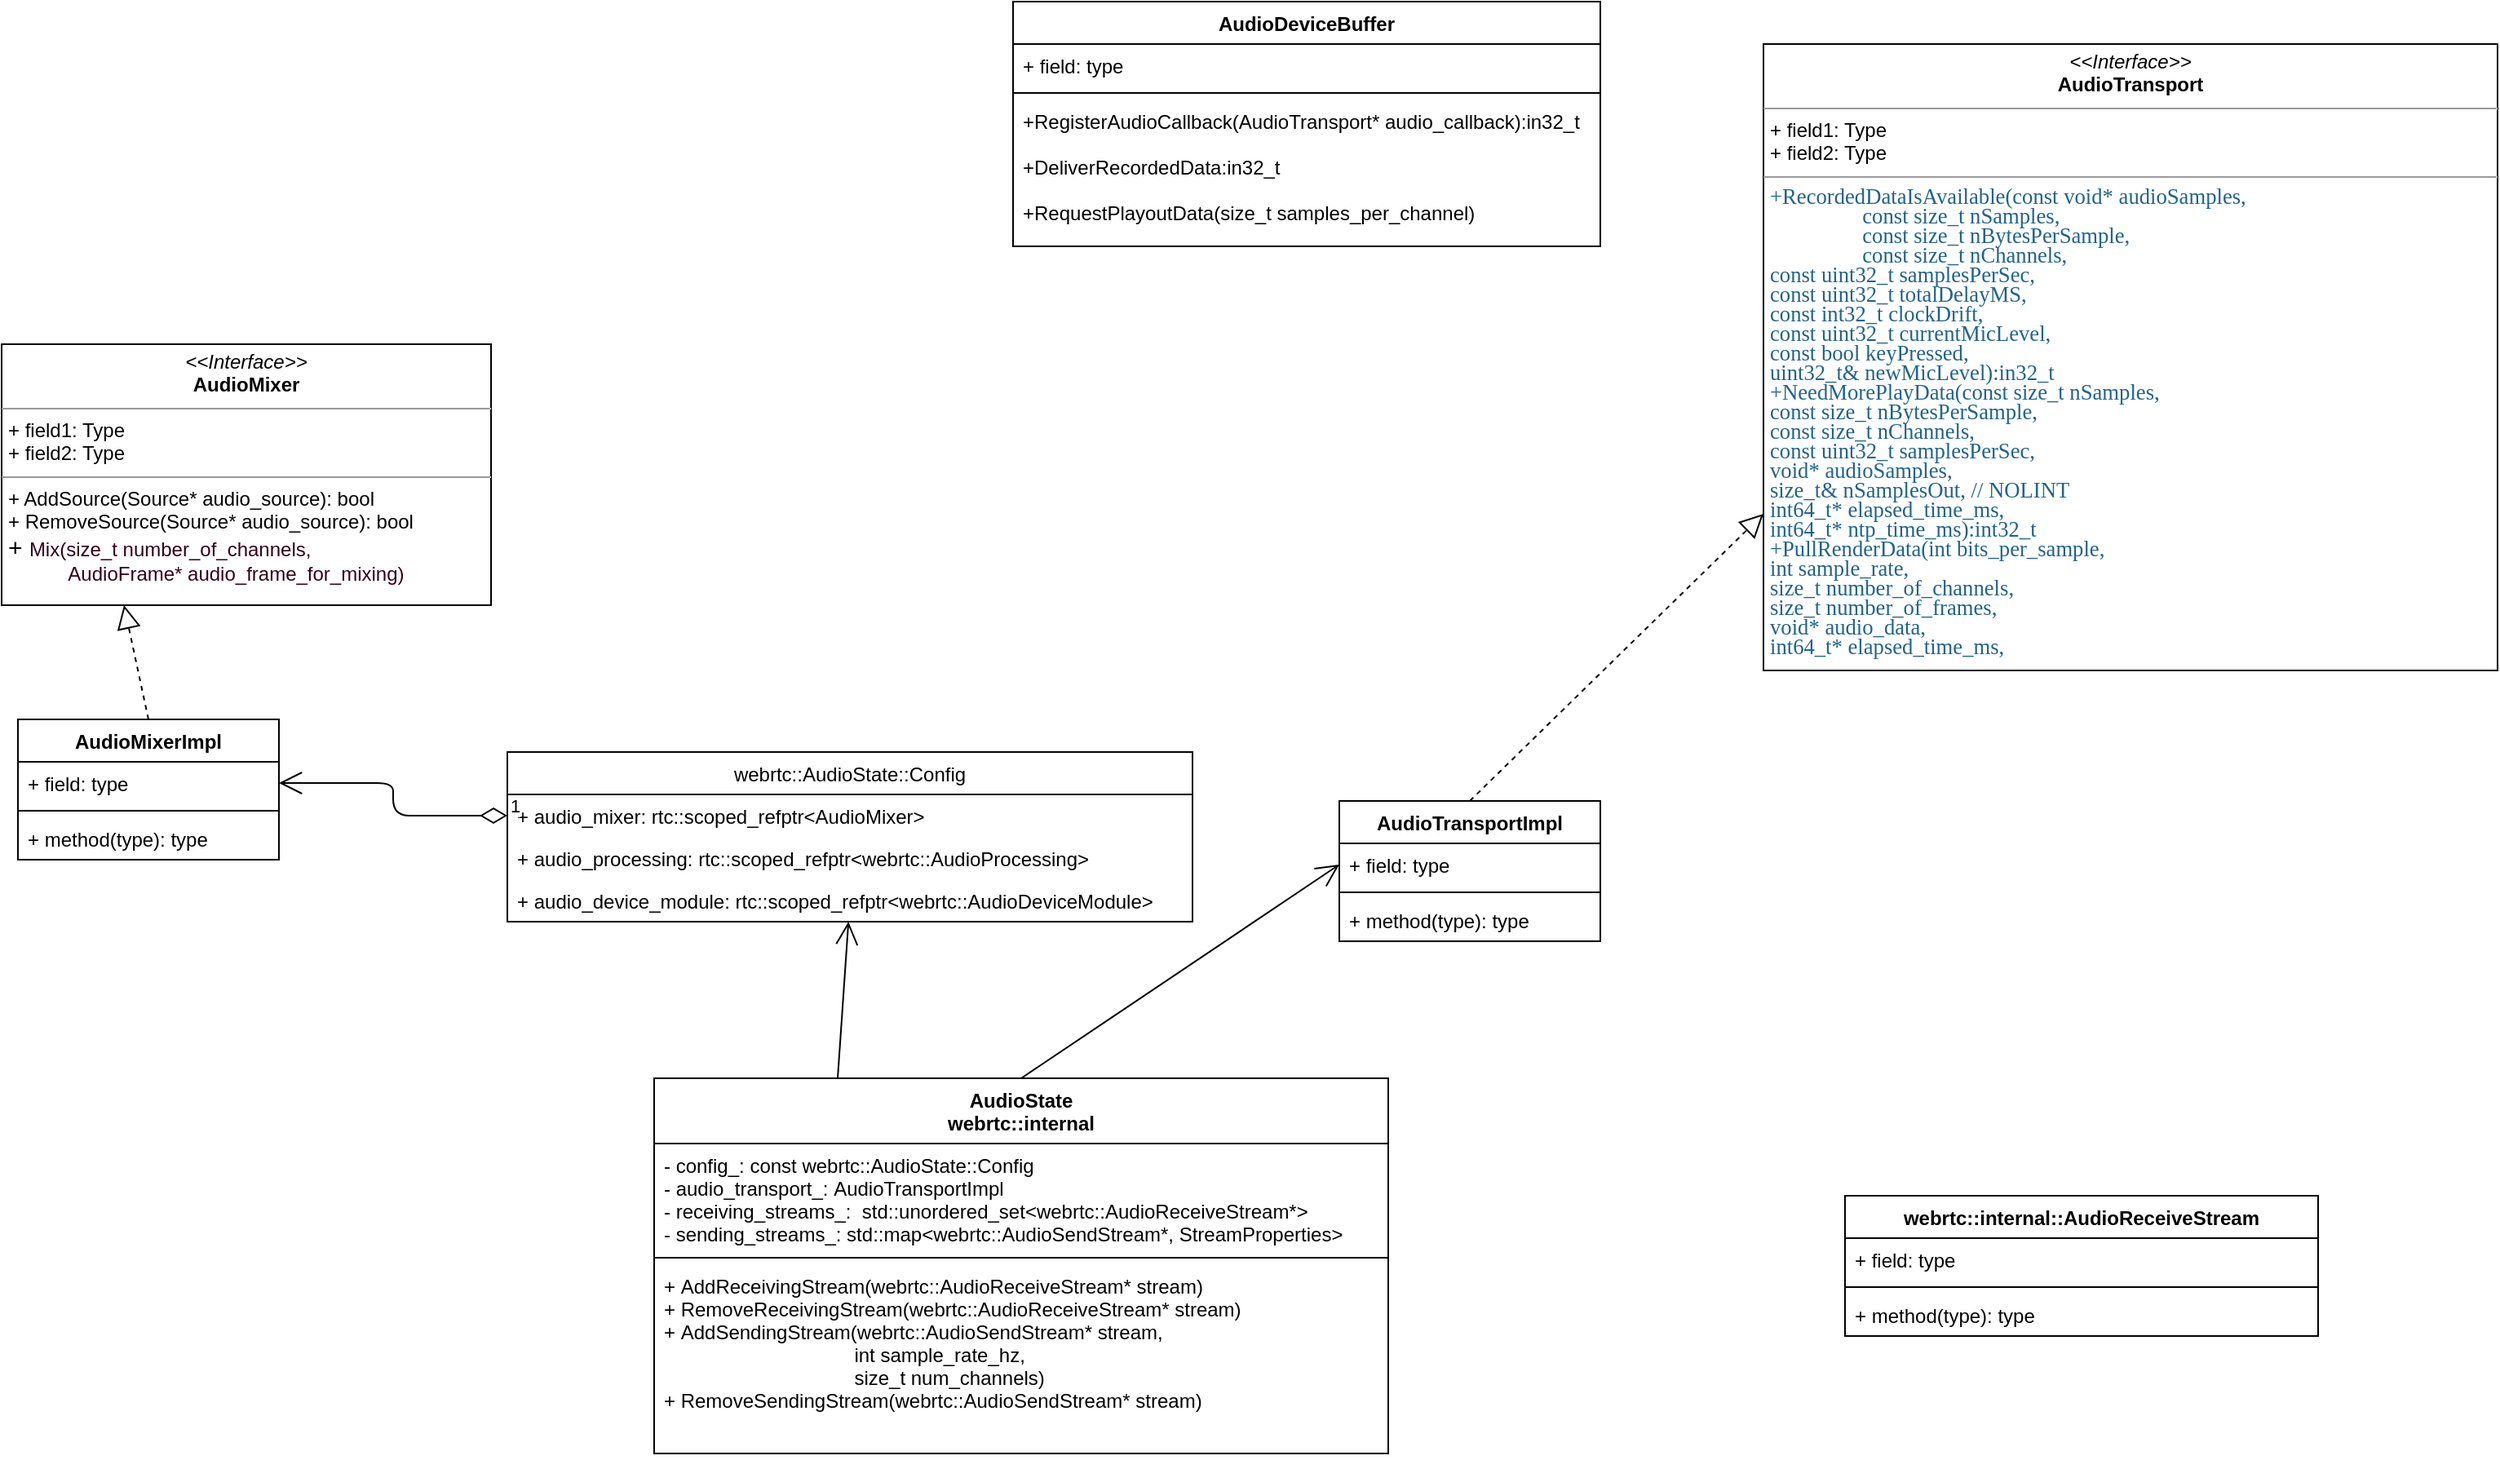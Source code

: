 <mxfile version="14.1.8" type="github">
  <diagram name="Page-1" id="929967ad-93f9-6ef4-fab6-5d389245f69c">
    <mxGraphModel dx="3415.5" dy="772" grid="1" gridSize="10" guides="1" tooltips="1" connect="1" arrows="1" fold="1" page="1" pageScale="1.5" pageWidth="1169" pageHeight="826" background="none" math="0" shadow="0">
      <root>
        <mxCell id="0" style=";html=1;" />
        <mxCell id="1" style=";html=1;" parent="0" />
        <mxCell id="MMuOSZYrTr1FR1vlzLBQ-1" value="AudioDeviceBuffer" style="swimlane;fontStyle=1;align=center;verticalAlign=top;childLayout=stackLayout;horizontal=1;startSize=26;horizontalStack=0;resizeParent=1;resizeParentMax=0;resizeLast=0;collapsible=1;marginBottom=0;" vertex="1" parent="1">
          <mxGeometry x="10" y="70" width="360" height="150" as="geometry" />
        </mxCell>
        <mxCell id="MMuOSZYrTr1FR1vlzLBQ-2" value="+ field: type" style="text;strokeColor=none;fillColor=none;align=left;verticalAlign=top;spacingLeft=4;spacingRight=4;overflow=hidden;rotatable=0;points=[[0,0.5],[1,0.5]];portConstraint=eastwest;" vertex="1" parent="MMuOSZYrTr1FR1vlzLBQ-1">
          <mxGeometry y="26" width="360" height="26" as="geometry" />
        </mxCell>
        <mxCell id="MMuOSZYrTr1FR1vlzLBQ-3" value="" style="line;strokeWidth=1;fillColor=none;align=left;verticalAlign=middle;spacingTop=-1;spacingLeft=3;spacingRight=3;rotatable=0;labelPosition=right;points=[];portConstraint=eastwest;" vertex="1" parent="MMuOSZYrTr1FR1vlzLBQ-1">
          <mxGeometry y="52" width="360" height="8" as="geometry" />
        </mxCell>
        <mxCell id="MMuOSZYrTr1FR1vlzLBQ-4" value="+RegisterAudioCallback(AudioTransport* audio_callback):in32_t&#xa;&#xa;+DeliverRecordedData:in32_t&#xa;&#xa;+RequestPlayoutData(size_t samples_per_channel)" style="text;strokeColor=none;fillColor=none;align=left;verticalAlign=top;spacingLeft=4;spacingRight=4;overflow=hidden;rotatable=0;points=[[0,0.5],[1,0.5]];portConstraint=eastwest;" vertex="1" parent="MMuOSZYrTr1FR1vlzLBQ-1">
          <mxGeometry y="60" width="360" height="90" as="geometry" />
        </mxCell>
        <mxCell id="MMuOSZYrTr1FR1vlzLBQ-5" value="&lt;p style=&quot;margin: 0px ; margin-top: 4px ; text-align: center&quot;&gt;&lt;i&gt;&amp;lt;&amp;lt;Interface&amp;gt;&amp;gt;&lt;/i&gt;&lt;br&gt;&lt;b&gt;AudioTransport&lt;/b&gt;&lt;/p&gt;&lt;hr size=&quot;1&quot;&gt;&lt;p style=&quot;margin: 0px ; margin-left: 4px&quot;&gt;+ field1: Type&lt;br&gt;+ field2: Type&lt;/p&gt;&lt;hr size=&quot;1&quot;&gt;&lt;p style=&quot;margin: 0px 4px ; line-height: 100%&quot;&gt;&lt;span style=&quot;font-family: &amp;#34;宋体&amp;#34; ; font-size: 10pt ; color: #1f6391&quot;&gt;+RecordedDataIsAvailable(const void* audioSamples,&lt;/span&gt;&lt;/p&gt;&lt;p style=&quot;margin: 0px 4px ; line-height: 100%&quot;&gt;&lt;span style=&quot;font-family: &amp;#34;宋体&amp;#34; ; font-size: 10pt ; color: #1f6391&quot;&gt;&amp;nbsp; &amp;nbsp; &amp;nbsp; &amp;nbsp; &amp;nbsp; &amp;nbsp; &amp;nbsp; &amp;nbsp; &amp;nbsp;const size_t nSamples,&lt;/span&gt;&lt;/p&gt;&lt;p style=&quot;margin: 0px 4px ; line-height: 100%&quot;&gt;&lt;span style=&quot;font-family: &amp;#34;宋体&amp;#34; ; font-size: 10pt ; color: #1f6391&quot;&gt;&amp;nbsp; &amp;nbsp; &amp;nbsp; &amp;nbsp; &amp;nbsp; &amp;nbsp; &amp;nbsp; &amp;nbsp; &amp;nbsp;const size_t nBytesPerSample,&lt;/span&gt;&lt;/p&gt;&lt;p style=&quot;margin: 0px 4px ; line-height: 100%&quot;&gt;&lt;span style=&quot;font-family: &amp;#34;宋体&amp;#34; ; font-size: 10pt ; color: #1f6391&quot;&gt;&amp;nbsp; &amp;nbsp; &amp;nbsp; &amp;nbsp; &amp;nbsp; &amp;nbsp; &amp;nbsp; &amp;nbsp; &amp;nbsp;const size_t nChannels,&lt;/span&gt;&lt;/p&gt;&lt;p style=&quot;margin: 0px 4px ; line-height: 100%&quot;&gt;&lt;span style=&quot;font-family: &amp;#34;宋体&amp;#34; ; font-size: 10pt ; color: #1f6391&quot;&gt;                         const uint32_t samplesPerSec,&lt;/span&gt;&lt;/p&gt;&lt;p style=&quot;margin: 0px 4px ; line-height: 100%&quot;&gt;&lt;span style=&quot;font-family: &amp;#34;宋体&amp;#34; ; font-size: 10pt ; color: #1f6391&quot;&gt;                         const uint32_t totalDelayMS,&lt;/span&gt;&lt;/p&gt;&lt;p style=&quot;margin: 0px 4px ; line-height: 100%&quot;&gt;&lt;span style=&quot;font-family: &amp;#34;宋体&amp;#34; ; font-size: 10pt ; color: #1f6391&quot;&gt;                         const int32_t clockDrift,&lt;/span&gt;&lt;/p&gt;&lt;p style=&quot;margin: 0px 4px ; line-height: 100%&quot;&gt;&lt;span style=&quot;font-family: &amp;#34;宋体&amp;#34; ; font-size: 10pt ; color: #1f6391&quot;&gt;                         const uint32_t currentMicLevel,&lt;/span&gt;&lt;/p&gt;&lt;p style=&quot;margin: 0px 4px ; line-height: 100%&quot;&gt;&lt;span style=&quot;font-family: &amp;#34;宋体&amp;#34; ; font-size: 10pt ; color: #1f6391&quot;&gt;                         const bool keyPressed,&lt;/span&gt;&lt;/p&gt;&lt;p style=&quot;margin: 0px 4px ; line-height: 100%&quot;&gt;&lt;span style=&quot;font-family: &amp;#34;宋体&amp;#34; ; font-size: 10pt ; color: #1f6391&quot;&gt;                         uint32_t&amp;amp; newMicLevel):in32_t&lt;/span&gt;&lt;/p&gt;&lt;p style=&quot;margin: 0px 4px ; line-height: 100%&quot;&gt;&lt;span style=&quot;font-family: &amp;#34;宋体&amp;#34; ; font-size: 10pt ; color: #1f6391&quot;&gt;+NeedMorePlayData(const size_t nSamples,&lt;/span&gt;&lt;/p&gt;&lt;p style=&quot;margin: 0px 4px ; line-height: 100%&quot;&gt;&lt;span style=&quot;font-family: &amp;#34;宋体&amp;#34; ; font-size: 10pt ; color: #1f6391&quot;&gt;                  const size_t nBytesPerSample,&lt;/span&gt;&lt;/p&gt;&lt;p style=&quot;margin: 0px 4px ; line-height: 100%&quot;&gt;&lt;span style=&quot;font-family: &amp;#34;宋体&amp;#34; ; font-size: 10pt ; color: #1f6391&quot;&gt;                  const size_t nChannels,&lt;/span&gt;&lt;/p&gt;&lt;p style=&quot;margin: 0px 4px ; line-height: 100%&quot;&gt;&lt;span style=&quot;font-family: &amp;#34;宋体&amp;#34; ; font-size: 10pt ; color: #1f6391&quot;&gt;                  const uint32_t samplesPerSec,&lt;/span&gt;&lt;/p&gt;&lt;p style=&quot;margin: 0px 4px ; line-height: 100%&quot;&gt;&lt;span style=&quot;font-family: &amp;#34;宋体&amp;#34; ; font-size: 10pt ; color: #1f6391&quot;&gt;                  void* audioSamples,&lt;/span&gt;&lt;/p&gt;&lt;p style=&quot;margin: 0px 4px ; line-height: 100%&quot;&gt;&lt;span style=&quot;font-family: &amp;#34;宋体&amp;#34; ; font-size: 10pt ; color: #1f6391&quot;&gt;                  size_t&amp;amp; nSamplesOut,  // NOLINT&lt;/span&gt;&lt;/p&gt;&lt;p style=&quot;margin: 0px 4px ; line-height: 100%&quot;&gt;&lt;span style=&quot;font-family: &amp;#34;宋体&amp;#34; ; font-size: 10pt ; color: #1f6391&quot;&gt;                  int64_t* elapsed_time_ms,&lt;/span&gt;&lt;/p&gt;&lt;p style=&quot;margin: 0px 4px ; line-height: 100%&quot;&gt;&lt;span style=&quot;font-family: &amp;#34;宋体&amp;#34; ; font-size: 10pt ; color: #1f6391&quot;&gt;                  int64_t* ntp_time_ms):int32_t&lt;/span&gt;&lt;/p&gt;&lt;p style=&quot;margin: 0px 4px ; line-height: 100%&quot;&gt;&lt;span style=&quot;font-family: &amp;#34;宋体&amp;#34; ; font-size: 10pt ; color: #1f6391&quot;&gt;+PullRenderData(int bits_per_sample,&lt;/span&gt;&lt;/p&gt;&lt;p style=&quot;margin: 0px 4px ; line-height: 100%&quot;&gt;&lt;span style=&quot;font-family: &amp;#34;宋体&amp;#34; ; font-size: 10pt ; color: #1f6391&quot;&gt;                int sample_rate,&lt;/span&gt;&lt;/p&gt;&lt;p style=&quot;margin: 0px 4px ; line-height: 100%&quot;&gt;&lt;span style=&quot;font-family: &amp;#34;宋体&amp;#34; ; font-size: 10pt ; color: #1f6391&quot;&gt;                size_t number_of_channels,&lt;/span&gt;&lt;/p&gt;&lt;p style=&quot;margin: 0px 4px ; line-height: 100%&quot;&gt;&lt;span style=&quot;font-family: &amp;#34;宋体&amp;#34; ; font-size: 10pt ; color: #1f6391&quot;&gt;                size_t number_of_frames,&lt;/span&gt;&lt;/p&gt;&lt;p style=&quot;margin: 0px 4px ; line-height: 100%&quot;&gt;&lt;span style=&quot;font-family: &amp;#34;宋体&amp;#34; ; font-size: 10pt ; color: #1f6391&quot;&gt;                void* audio_data,&lt;/span&gt;&lt;/p&gt;&lt;p style=&quot;margin: 0px 4px ; line-height: 100%&quot;&gt;&lt;span style=&quot;font-family: &amp;#34;宋体&amp;#34; ; font-size: 10pt ; color: #1f6391&quot;&gt;                int64_t* elapsed_time_ms,&lt;/span&gt;&lt;/p&gt;&lt;p style=&quot;margin: 0px ; margin-left: 4px&quot;&gt;&lt;br&gt;&lt;br&gt;&lt;br&gt;&lt;br&gt;&lt;br&gt;&lt;br&gt;&lt;br&gt;&lt;br&gt;&lt;br&gt;&lt;br&gt;&lt;br&gt;&lt;br&gt;&lt;br&gt;&lt;br&gt;&lt;br&gt;&lt;br&gt;&lt;br&gt;&lt;br&gt;&lt;br&gt;&lt;br&gt;&lt;br&gt;&lt;br&gt;&lt;br&gt;&lt;br&gt;&lt;/p&gt;&lt;p style=&quot;margin: 0px 4px ; line-height: 100%&quot;&gt;&lt;span style=&quot;font-family: &amp;#34;宋体&amp;#34; ; font-size: 10pt ; color: #1f6391&quot;&gt;                int64_t* ntp_time_ms)&lt;/span&gt;&lt;/p&gt;" style="verticalAlign=top;align=left;overflow=fill;fontSize=12;fontFamily=Helvetica;html=1;" vertex="1" parent="1">
          <mxGeometry x="470" y="96" width="450" height="384" as="geometry" />
        </mxCell>
        <mxCell id="MMuOSZYrTr1FR1vlzLBQ-6" value="AudioTransportImpl" style="swimlane;fontStyle=1;align=center;verticalAlign=top;childLayout=stackLayout;horizontal=1;startSize=26;horizontalStack=0;resizeParent=1;resizeParentMax=0;resizeLast=0;collapsible=1;marginBottom=0;" vertex="1" parent="1">
          <mxGeometry x="210" y="560" width="160" height="86" as="geometry" />
        </mxCell>
        <mxCell id="MMuOSZYrTr1FR1vlzLBQ-7" value="+ field: type" style="text;strokeColor=none;fillColor=none;align=left;verticalAlign=top;spacingLeft=4;spacingRight=4;overflow=hidden;rotatable=0;points=[[0,0.5],[1,0.5]];portConstraint=eastwest;" vertex="1" parent="MMuOSZYrTr1FR1vlzLBQ-6">
          <mxGeometry y="26" width="160" height="26" as="geometry" />
        </mxCell>
        <mxCell id="MMuOSZYrTr1FR1vlzLBQ-8" value="" style="line;strokeWidth=1;fillColor=none;align=left;verticalAlign=middle;spacingTop=-1;spacingLeft=3;spacingRight=3;rotatable=0;labelPosition=right;points=[];portConstraint=eastwest;" vertex="1" parent="MMuOSZYrTr1FR1vlzLBQ-6">
          <mxGeometry y="52" width="160" height="8" as="geometry" />
        </mxCell>
        <mxCell id="MMuOSZYrTr1FR1vlzLBQ-9" value="+ method(type): type" style="text;strokeColor=none;fillColor=none;align=left;verticalAlign=top;spacingLeft=4;spacingRight=4;overflow=hidden;rotatable=0;points=[[0,0.5],[1,0.5]];portConstraint=eastwest;" vertex="1" parent="MMuOSZYrTr1FR1vlzLBQ-6">
          <mxGeometry y="60" width="160" height="26" as="geometry" />
        </mxCell>
        <mxCell id="MMuOSZYrTr1FR1vlzLBQ-10" value="" style="endArrow=block;dashed=1;endFill=0;endSize=12;html=1;entryX=0;entryY=0.75;entryDx=0;entryDy=0;exitX=0.5;exitY=0;exitDx=0;exitDy=0;" edge="1" parent="1" source="MMuOSZYrTr1FR1vlzLBQ-6" target="MMuOSZYrTr1FR1vlzLBQ-5">
          <mxGeometry width="160" relative="1" as="geometry">
            <mxPoint x="380" y="570" as="sourcePoint" />
            <mxPoint x="540" y="570" as="targetPoint" />
          </mxGeometry>
        </mxCell>
        <mxCell id="MMuOSZYrTr1FR1vlzLBQ-11" value="&lt;p style=&quot;margin: 0px ; margin-top: 4px ; text-align: center&quot;&gt;&lt;i&gt;&amp;lt;&amp;lt;Interface&amp;gt;&amp;gt;&lt;/i&gt;&lt;br&gt;&lt;b&gt;AudioMixer&lt;/b&gt;&lt;/p&gt;&lt;hr size=&quot;1&quot;&gt;&lt;p style=&quot;margin: 0px ; margin-left: 4px&quot;&gt;+ field1: Type&lt;br&gt;+ field2: Type&lt;/p&gt;&lt;hr size=&quot;1&quot;&gt;&lt;p style=&quot;margin: 0px ; margin-left: 4px&quot;&gt;+ AddSource(Source* audio_source): bool&lt;br&gt;+ RemoveSource(Source* audio_source): bool&lt;/p&gt;&lt;p style=&quot;margin: 0px 0px 0px 4px&quot;&gt;&lt;span style=&quot;font-size: 15px&quot;&gt;+&amp;nbsp;&lt;/span&gt;&lt;span&gt;&lt;font color=&quot;#33001a&quot; style=&quot;font-size: 12px&quot;&gt;Mix(size_t number_of_channels,&lt;/font&gt;&lt;/span&gt;&lt;/p&gt;&lt;p style=&quot;margin: 0px 0px 0px 4px&quot;&gt;&lt;font color=&quot;#33001a&quot; style=&quot;font-size: 12px&quot;&gt;&amp;nbsp; &amp;nbsp; &amp;nbsp; &amp;nbsp; &amp;nbsp; &amp;nbsp;AudioFrame* audio_frame_for_mixing)&lt;/font&gt;&lt;/p&gt;" style="verticalAlign=top;align=left;overflow=fill;fontSize=12;fontFamily=Helvetica;html=1;" vertex="1" parent="1">
          <mxGeometry x="-610" y="280" width="300" height="160" as="geometry" />
        </mxCell>
        <mxCell id="MMuOSZYrTr1FR1vlzLBQ-12" value="AudioMixerImpl" style="swimlane;fontStyle=1;align=center;verticalAlign=top;childLayout=stackLayout;horizontal=1;startSize=26;horizontalStack=0;resizeParent=1;resizeParentMax=0;resizeLast=0;collapsible=1;marginBottom=0;" vertex="1" parent="1">
          <mxGeometry x="-600" y="510" width="160" height="86" as="geometry" />
        </mxCell>
        <mxCell id="MMuOSZYrTr1FR1vlzLBQ-13" value="+ field: type" style="text;strokeColor=none;fillColor=none;align=left;verticalAlign=top;spacingLeft=4;spacingRight=4;overflow=hidden;rotatable=0;points=[[0,0.5],[1,0.5]];portConstraint=eastwest;" vertex="1" parent="MMuOSZYrTr1FR1vlzLBQ-12">
          <mxGeometry y="26" width="160" height="26" as="geometry" />
        </mxCell>
        <mxCell id="MMuOSZYrTr1FR1vlzLBQ-14" value="" style="line;strokeWidth=1;fillColor=none;align=left;verticalAlign=middle;spacingTop=-1;spacingLeft=3;spacingRight=3;rotatable=0;labelPosition=right;points=[];portConstraint=eastwest;" vertex="1" parent="MMuOSZYrTr1FR1vlzLBQ-12">
          <mxGeometry y="52" width="160" height="8" as="geometry" />
        </mxCell>
        <mxCell id="MMuOSZYrTr1FR1vlzLBQ-15" value="+ method(type): type" style="text;strokeColor=none;fillColor=none;align=left;verticalAlign=top;spacingLeft=4;spacingRight=4;overflow=hidden;rotatable=0;points=[[0,0.5],[1,0.5]];portConstraint=eastwest;" vertex="1" parent="MMuOSZYrTr1FR1vlzLBQ-12">
          <mxGeometry y="60" width="160" height="26" as="geometry" />
        </mxCell>
        <mxCell id="MMuOSZYrTr1FR1vlzLBQ-16" value="" style="endArrow=block;dashed=1;endFill=0;endSize=12;html=1;exitX=0.5;exitY=0;exitDx=0;exitDy=0;entryX=0.25;entryY=1;entryDx=0;entryDy=0;" edge="1" parent="1" source="MMuOSZYrTr1FR1vlzLBQ-12" target="MMuOSZYrTr1FR1vlzLBQ-11">
          <mxGeometry width="160" relative="1" as="geometry">
            <mxPoint x="-580" y="500" as="sourcePoint" />
            <mxPoint x="-420" y="500" as="targetPoint" />
          </mxGeometry>
        </mxCell>
        <mxCell id="MMuOSZYrTr1FR1vlzLBQ-17" value="AudioState&#xa;webrtc::internal" style="swimlane;fontStyle=1;align=center;verticalAlign=top;childLayout=stackLayout;horizontal=1;startSize=40;horizontalStack=0;resizeParent=1;resizeParentMax=0;resizeLast=0;collapsible=1;marginBottom=0;" vertex="1" parent="1">
          <mxGeometry x="-210" y="730" width="450" height="230" as="geometry" />
        </mxCell>
        <mxCell id="MMuOSZYrTr1FR1vlzLBQ-18" value="- config_: const webrtc::AudioState::Config&#xa;- audio_transport_: AudioTransportImpl&#xa;- receiving_streams_:  std::unordered_set&lt;webrtc::AudioReceiveStream*&gt;&#xa;- sending_streams_: std::map&lt;webrtc::AudioSendStream*, StreamProperties&gt;" style="text;strokeColor=none;fillColor=none;align=left;verticalAlign=top;spacingLeft=4;spacingRight=4;overflow=hidden;rotatable=0;points=[[0,0.5],[1,0.5]];portConstraint=eastwest;" vertex="1" parent="MMuOSZYrTr1FR1vlzLBQ-17">
          <mxGeometry y="40" width="450" height="66" as="geometry" />
        </mxCell>
        <mxCell id="MMuOSZYrTr1FR1vlzLBQ-19" value="" style="line;strokeWidth=1;fillColor=none;align=left;verticalAlign=middle;spacingTop=-1;spacingLeft=3;spacingRight=3;rotatable=0;labelPosition=right;points=[];portConstraint=eastwest;" vertex="1" parent="MMuOSZYrTr1FR1vlzLBQ-17">
          <mxGeometry y="106" width="450" height="8" as="geometry" />
        </mxCell>
        <mxCell id="MMuOSZYrTr1FR1vlzLBQ-20" value="+ AddReceivingStream(webrtc::AudioReceiveStream* stream)&#xa;+ RemoveReceivingStream(webrtc::AudioReceiveStream* stream)&#xa;+ AddSendingStream(webrtc::AudioSendStream* stream,&#xa;                                   int sample_rate_hz,&#xa;                                   size_t num_channels)&#xa;+ RemoveSendingStream(webrtc::AudioSendStream* stream)&#xa;" style="text;strokeColor=none;fillColor=none;align=left;verticalAlign=top;spacingLeft=4;spacingRight=4;overflow=hidden;rotatable=0;points=[[0,0.5],[1,0.5]];portConstraint=eastwest;" vertex="1" parent="MMuOSZYrTr1FR1vlzLBQ-17">
          <mxGeometry y="114" width="450" height="116" as="geometry" />
        </mxCell>
        <mxCell id="MMuOSZYrTr1FR1vlzLBQ-24" value="" style="endArrow=open;endFill=1;endSize=12;html=1;entryX=0;entryY=0.5;entryDx=0;entryDy=0;exitX=0.5;exitY=0;exitDx=0;exitDy=0;" edge="1" parent="1" source="MMuOSZYrTr1FR1vlzLBQ-17" target="MMuOSZYrTr1FR1vlzLBQ-7">
          <mxGeometry width="160" relative="1" as="geometry">
            <mxPoint x="20" y="700" as="sourcePoint" />
            <mxPoint x="180" y="700" as="targetPoint" />
          </mxGeometry>
        </mxCell>
        <mxCell id="MMuOSZYrTr1FR1vlzLBQ-25" value="webrtc::AudioState::Config" style="swimlane;fontStyle=0;childLayout=stackLayout;horizontal=1;startSize=26;fillColor=none;horizontalStack=0;resizeParent=1;resizeParentMax=0;resizeLast=0;collapsible=1;marginBottom=0;" vertex="1" parent="1">
          <mxGeometry x="-300" y="530" width="420" height="104" as="geometry" />
        </mxCell>
        <mxCell id="MMuOSZYrTr1FR1vlzLBQ-26" value="+ audio_mixer: rtc::scoped_refptr&lt;AudioMixer&gt;" style="text;strokeColor=none;fillColor=none;align=left;verticalAlign=top;spacingLeft=4;spacingRight=4;overflow=hidden;rotatable=0;points=[[0,0.5],[1,0.5]];portConstraint=eastwest;" vertex="1" parent="MMuOSZYrTr1FR1vlzLBQ-25">
          <mxGeometry y="26" width="420" height="26" as="geometry" />
        </mxCell>
        <mxCell id="MMuOSZYrTr1FR1vlzLBQ-27" value="+ audio_processing: rtc::scoped_refptr&lt;webrtc::AudioProcessing&gt;" style="text;strokeColor=none;fillColor=none;align=left;verticalAlign=top;spacingLeft=4;spacingRight=4;overflow=hidden;rotatable=0;points=[[0,0.5],[1,0.5]];portConstraint=eastwest;" vertex="1" parent="MMuOSZYrTr1FR1vlzLBQ-25">
          <mxGeometry y="52" width="420" height="26" as="geometry" />
        </mxCell>
        <mxCell id="MMuOSZYrTr1FR1vlzLBQ-28" value="+ audio_device_module: rtc::scoped_refptr&lt;webrtc::AudioDeviceModule&gt;" style="text;strokeColor=none;fillColor=none;align=left;verticalAlign=top;spacingLeft=4;spacingRight=4;overflow=hidden;rotatable=0;points=[[0,0.5],[1,0.5]];portConstraint=eastwest;" vertex="1" parent="MMuOSZYrTr1FR1vlzLBQ-25">
          <mxGeometry y="78" width="420" height="26" as="geometry" />
        </mxCell>
        <mxCell id="MMuOSZYrTr1FR1vlzLBQ-29" value="" style="endArrow=open;endFill=1;endSize=12;html=1;exitX=0.25;exitY=0;exitDx=0;exitDy=0;" edge="1" parent="1" source="MMuOSZYrTr1FR1vlzLBQ-17" target="MMuOSZYrTr1FR1vlzLBQ-28">
          <mxGeometry width="160" relative="1" as="geometry">
            <mxPoint x="-390" y="710" as="sourcePoint" />
            <mxPoint x="-230" y="710" as="targetPoint" />
          </mxGeometry>
        </mxCell>
        <mxCell id="MMuOSZYrTr1FR1vlzLBQ-30" value="1" style="endArrow=open;html=1;endSize=12;startArrow=diamondThin;startSize=14;startFill=0;edgeStyle=orthogonalEdgeStyle;align=left;verticalAlign=bottom;entryX=1;entryY=0.5;entryDx=0;entryDy=0;exitX=0;exitY=0.5;exitDx=0;exitDy=0;" edge="1" parent="1" source="MMuOSZYrTr1FR1vlzLBQ-26" target="MMuOSZYrTr1FR1vlzLBQ-13">
          <mxGeometry x="-1" y="3" relative="1" as="geometry">
            <mxPoint x="-680" y="660" as="sourcePoint" />
            <mxPoint x="-520" y="660" as="targetPoint" />
          </mxGeometry>
        </mxCell>
        <mxCell id="MMuOSZYrTr1FR1vlzLBQ-31" value="webrtc::internal::AudioReceiveStream" style="swimlane;fontStyle=1;align=center;verticalAlign=top;childLayout=stackLayout;horizontal=1;startSize=26;horizontalStack=0;resizeParent=1;resizeParentMax=0;resizeLast=0;collapsible=1;marginBottom=0;" vertex="1" parent="1">
          <mxGeometry x="520" y="802" width="290" height="86" as="geometry" />
        </mxCell>
        <mxCell id="MMuOSZYrTr1FR1vlzLBQ-32" value="+ field: type" style="text;strokeColor=none;fillColor=none;align=left;verticalAlign=top;spacingLeft=4;spacingRight=4;overflow=hidden;rotatable=0;points=[[0,0.5],[1,0.5]];portConstraint=eastwest;" vertex="1" parent="MMuOSZYrTr1FR1vlzLBQ-31">
          <mxGeometry y="26" width="290" height="26" as="geometry" />
        </mxCell>
        <mxCell id="MMuOSZYrTr1FR1vlzLBQ-33" value="" style="line;strokeWidth=1;fillColor=none;align=left;verticalAlign=middle;spacingTop=-1;spacingLeft=3;spacingRight=3;rotatable=0;labelPosition=right;points=[];portConstraint=eastwest;" vertex="1" parent="MMuOSZYrTr1FR1vlzLBQ-31">
          <mxGeometry y="52" width="290" height="8" as="geometry" />
        </mxCell>
        <mxCell id="MMuOSZYrTr1FR1vlzLBQ-34" value="+ method(type): type" style="text;strokeColor=none;fillColor=none;align=left;verticalAlign=top;spacingLeft=4;spacingRight=4;overflow=hidden;rotatable=0;points=[[0,0.5],[1,0.5]];portConstraint=eastwest;" vertex="1" parent="MMuOSZYrTr1FR1vlzLBQ-31">
          <mxGeometry y="60" width="290" height="26" as="geometry" />
        </mxCell>
      </root>
    </mxGraphModel>
  </diagram>
</mxfile>
